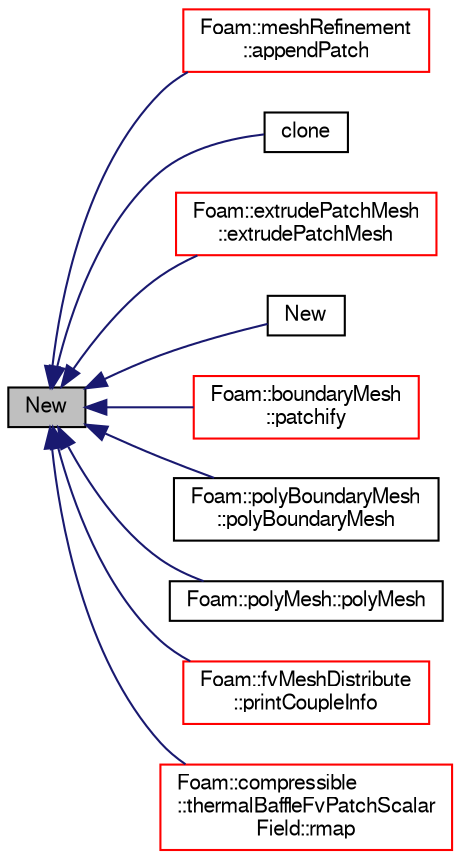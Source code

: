 digraph "New"
{
  bgcolor="transparent";
  edge [fontname="FreeSans",fontsize="10",labelfontname="FreeSans",labelfontsize="10"];
  node [fontname="FreeSans",fontsize="10",shape=record];
  rankdir="LR";
  Node387 [label="New",height=0.2,width=0.4,color="black", fillcolor="grey75", style="filled", fontcolor="black"];
  Node387 -> Node388 [dir="back",color="midnightblue",fontsize="10",style="solid",fontname="FreeSans"];
  Node388 [label="Foam::meshRefinement\l::appendPatch",height=0.2,width=0.4,color="red",URL="$a24662.html#afe45e132b7f6aa140c47d16ee3bc3cd5",tooltip="Helper:append patch to end of mesh. "];
  Node387 -> Node393 [dir="back",color="midnightblue",fontsize="10",style="solid",fontname="FreeSans"];
  Node393 [label="clone",height=0.2,width=0.4,color="black",URL="$a27478.html#afff6d4f7511147e0c8a4b8a5448296ec",tooltip="Construct and return a clone, resetting the face list. "];
  Node387 -> Node394 [dir="back",color="midnightblue",fontsize="10",style="solid",fontname="FreeSans"];
  Node394 [label="Foam::extrudePatchMesh\l::extrudePatchMesh",height=0.2,width=0.4,color="red",URL="$a21446.html#ada5aee048de4d025b44660aca99d21a6",tooltip="Construct from mesh, patch and dictionary. "];
  Node387 -> Node396 [dir="back",color="midnightblue",fontsize="10",style="solid",fontname="FreeSans"];
  Node396 [label="New",height=0.2,width=0.4,color="black",URL="$a27478.html#aa75a201d22d64677bbd5d5cb67e1b8ec",tooltip="Return a pointer to a new patch created on freestore from. "];
  Node387 -> Node397 [dir="back",color="midnightblue",fontsize="10",style="solid",fontname="FreeSans"];
  Node397 [label="Foam::boundaryMesh\l::patchify",height=0.2,width=0.4,color="red",URL="$a21430.html#ae2705f64a0b5d9d61dc1b67afa50a160",tooltip="Take over patches onto polyMesh from nearest face in *this. "];
  Node387 -> Node401 [dir="back",color="midnightblue",fontsize="10",style="solid",fontname="FreeSans"];
  Node401 [label="Foam::polyBoundaryMesh\l::polyBoundaryMesh",height=0.2,width=0.4,color="black",URL="$a27402.html#ad5d52e41ec3887120247d19b535cd4e1",tooltip="Read constructor given IOobject and a polyMesh reference. "];
  Node387 -> Node402 [dir="back",color="midnightblue",fontsize="10",style="solid",fontname="FreeSans"];
  Node402 [label="Foam::polyMesh::polyMesh",height=0.2,width=0.4,color="black",URL="$a27410.html#a26bb3c2a2a5476b329d60ac7646e18a7",tooltip="Construct from cell shapes. "];
  Node387 -> Node403 [dir="back",color="midnightblue",fontsize="10",style="solid",fontname="FreeSans"];
  Node403 [label="Foam::fvMeshDistribute\l::printCoupleInfo",height=0.2,width=0.4,color="red",URL="$a21454.html#a0b2e9e5ba94679bbc5d807ecf02687e2",tooltip="Print some info on coupling data. "];
  Node387 -> Node414 [dir="back",color="midnightblue",fontsize="10",style="solid",fontname="FreeSans"];
  Node414 [label="Foam::compressible\l::thermalBaffleFvPatchScalar\lField::rmap",height=0.2,width=0.4,color="red",URL="$a29186.html#a713277715ccc0a5ef466b0516d44731f",tooltip="Reverse map the given fvPatchField onto this fvPatchField. "];
}
